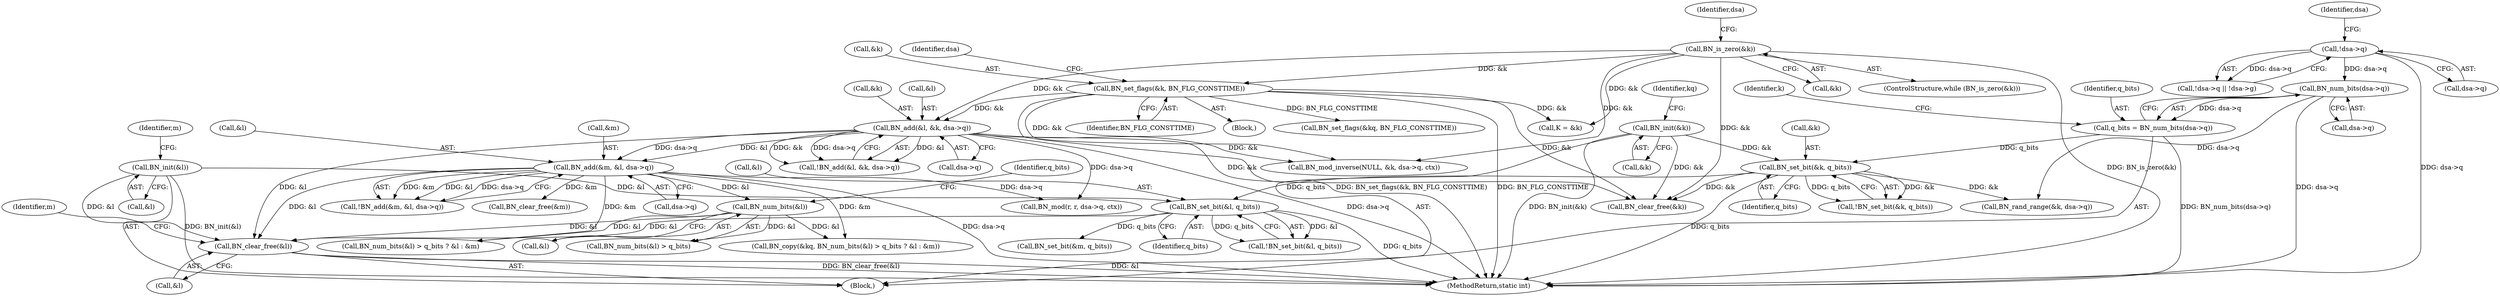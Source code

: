 digraph "0_openssl_43e6a58d4991a451daf4891ff05a48735df871ac@API" {
"1000397" [label="(Call,BN_clear_free(&l))"];
"1000157" [label="(Call,BN_init(&l))"];
"1000280" [label="(Call,BN_add(&m, &l, dsa->q))"];
"1000270" [label="(Call,BN_add(&l, &k, dsa->q))"];
"1000222" [label="(Call,BN_is_zero(&k))"];
"1000234" [label="(Call,BN_set_flags(&k, BN_FLG_CONSTTIME))"];
"1000201" [label="(Call,BN_set_bit(&l, q_bits))"];
"1000195" [label="(Call,BN_set_bit(&k, q_bits))"];
"1000151" [label="(Call,BN_init(&k))"];
"1000186" [label="(Call,q_bits = BN_num_bits(dsa->q))"];
"1000188" [label="(Call,BN_num_bits(dsa->q))"];
"1000137" [label="(Call,!dsa->q)"];
"1000294" [label="(Call,BN_num_bits(&l))"];
"1000285" [label="(Call,dsa->q)"];
"1000402" [label="(Identifier,m)"];
"1000201" [label="(Call,BN_set_bit(&l, q_bits))"];
"1000331" [label="(Call,BN_mod_inverse(NULL, &k, dsa->q, ctx))"];
"1000273" [label="(Call,&k)"];
"1000200" [label="(Call,!BN_set_bit(&l, q_bits))"];
"1000279" [label="(Call,!BN_add(&m, &l, dsa->q))"];
"1000391" [label="(Call,BN_clear_free(&k))"];
"1000237" [label="(Identifier,BN_FLG_CONSTTIME)"];
"1000281" [label="(Call,&m)"];
"1000197" [label="(Identifier,k)"];
"1000222" [label="(Call,BN_is_zero(&k))"];
"1000223" [label="(Call,&k)"];
"1000138" [label="(Call,dsa->q)"];
"1000233" [label="(Block,)"];
"1000297" [label="(Identifier,q_bits)"];
"1000188" [label="(Call,BN_num_bits(dsa->q))"];
"1000206" [label="(Call,BN_set_bit(&m, q_bits))"];
"1000186" [label="(Call,q_bits = BN_num_bits(dsa->q))"];
"1000110" [label="(Block,)"];
"1000303" [label="(Call,BN_set_flags(&kq, BN_FLG_CONSTTIME))"];
"1000187" [label="(Identifier,q_bits)"];
"1000283" [label="(Call,&l)"];
"1000319" [label="(Call,BN_mod(r, r, dsa->q, ctx))"];
"1000204" [label="(Identifier,q_bits)"];
"1000295" [label="(Call,&l)"];
"1000271" [label="(Call,&l)"];
"1000202" [label="(Call,&l)"];
"1000214" [label="(Call,BN_rand_range(&k, dsa->q))"];
"1000158" [label="(Call,&l)"];
"1000151" [label="(Call,BN_init(&k))"];
"1000280" [label="(Call,BN_add(&m, &l, dsa->q))"];
"1000156" [label="(Identifier,kq)"];
"1000275" [label="(Call,dsa->q)"];
"1000162" [label="(Identifier,m)"];
"1000235" [label="(Call,&k)"];
"1000405" [label="(MethodReturn,static int)"];
"1000397" [label="(Call,BN_clear_free(&l))"];
"1000398" [label="(Call,&l)"];
"1000221" [label="(ControlStructure,while (BN_is_zero(&k)))"];
"1000229" [label="(Identifier,dsa)"];
"1000143" [label="(Identifier,dsa)"];
"1000293" [label="(Call,BN_num_bits(&l) > q_bits)"];
"1000400" [label="(Call,BN_clear_free(&m))"];
"1000292" [label="(Call,BN_num_bits(&l) > q_bits ? &l : &m)"];
"1000152" [label="(Call,&k)"];
"1000241" [label="(Identifier,dsa)"];
"1000269" [label="(Call,!BN_add(&l, &k, dsa->q))"];
"1000196" [label="(Call,&k)"];
"1000234" [label="(Call,BN_set_flags(&k, BN_FLG_CONSTTIME))"];
"1000157" [label="(Call,BN_init(&l))"];
"1000313" [label="(Call,K = &k)"];
"1000195" [label="(Call,BN_set_bit(&k, q_bits))"];
"1000294" [label="(Call,BN_num_bits(&l))"];
"1000289" [label="(Call,BN_copy(&kq, BN_num_bits(&l) > q_bits ? &l : &m))"];
"1000189" [label="(Call,dsa->q)"];
"1000194" [label="(Call,!BN_set_bit(&k, q_bits))"];
"1000198" [label="(Identifier,q_bits)"];
"1000137" [label="(Call,!dsa->q)"];
"1000136" [label="(Call,!dsa->q || !dsa->g)"];
"1000270" [label="(Call,BN_add(&l, &k, dsa->q))"];
"1000397" -> "1000110"  [label="AST: "];
"1000397" -> "1000398"  [label="CFG: "];
"1000398" -> "1000397"  [label="AST: "];
"1000402" -> "1000397"  [label="CFG: "];
"1000397" -> "1000405"  [label="DDG: BN_clear_free(&l)"];
"1000397" -> "1000405"  [label="DDG: &l"];
"1000157" -> "1000397"  [label="DDG: &l"];
"1000280" -> "1000397"  [label="DDG: &l"];
"1000270" -> "1000397"  [label="DDG: &l"];
"1000201" -> "1000397"  [label="DDG: &l"];
"1000294" -> "1000397"  [label="DDG: &l"];
"1000157" -> "1000110"  [label="AST: "];
"1000157" -> "1000158"  [label="CFG: "];
"1000158" -> "1000157"  [label="AST: "];
"1000162" -> "1000157"  [label="CFG: "];
"1000157" -> "1000405"  [label="DDG: BN_init(&l)"];
"1000157" -> "1000201"  [label="DDG: &l"];
"1000280" -> "1000279"  [label="AST: "];
"1000280" -> "1000285"  [label="CFG: "];
"1000281" -> "1000280"  [label="AST: "];
"1000283" -> "1000280"  [label="AST: "];
"1000285" -> "1000280"  [label="AST: "];
"1000279" -> "1000280"  [label="CFG: "];
"1000280" -> "1000405"  [label="DDG: dsa->q"];
"1000280" -> "1000279"  [label="DDG: &m"];
"1000280" -> "1000279"  [label="DDG: &l"];
"1000280" -> "1000279"  [label="DDG: dsa->q"];
"1000270" -> "1000280"  [label="DDG: &l"];
"1000270" -> "1000280"  [label="DDG: dsa->q"];
"1000280" -> "1000289"  [label="DDG: &m"];
"1000280" -> "1000294"  [label="DDG: &l"];
"1000280" -> "1000292"  [label="DDG: &m"];
"1000280" -> "1000319"  [label="DDG: dsa->q"];
"1000280" -> "1000400"  [label="DDG: &m"];
"1000270" -> "1000269"  [label="AST: "];
"1000270" -> "1000275"  [label="CFG: "];
"1000271" -> "1000270"  [label="AST: "];
"1000273" -> "1000270"  [label="AST: "];
"1000275" -> "1000270"  [label="AST: "];
"1000269" -> "1000270"  [label="CFG: "];
"1000270" -> "1000405"  [label="DDG: dsa->q"];
"1000270" -> "1000269"  [label="DDG: &l"];
"1000270" -> "1000269"  [label="DDG: &k"];
"1000270" -> "1000269"  [label="DDG: dsa->q"];
"1000222" -> "1000270"  [label="DDG: &k"];
"1000234" -> "1000270"  [label="DDG: &k"];
"1000270" -> "1000319"  [label="DDG: dsa->q"];
"1000270" -> "1000331"  [label="DDG: &k"];
"1000270" -> "1000391"  [label="DDG: &k"];
"1000222" -> "1000221"  [label="AST: "];
"1000222" -> "1000223"  [label="CFG: "];
"1000223" -> "1000222"  [label="AST: "];
"1000229" -> "1000222"  [label="CFG: "];
"1000222" -> "1000405"  [label="DDG: BN_is_zero(&k)"];
"1000222" -> "1000234"  [label="DDG: &k"];
"1000222" -> "1000313"  [label="DDG: &k"];
"1000222" -> "1000331"  [label="DDG: &k"];
"1000222" -> "1000391"  [label="DDG: &k"];
"1000234" -> "1000233"  [label="AST: "];
"1000234" -> "1000237"  [label="CFG: "];
"1000235" -> "1000234"  [label="AST: "];
"1000237" -> "1000234"  [label="AST: "];
"1000241" -> "1000234"  [label="CFG: "];
"1000234" -> "1000405"  [label="DDG: BN_FLG_CONSTTIME"];
"1000234" -> "1000405"  [label="DDG: BN_set_flags(&k, BN_FLG_CONSTTIME)"];
"1000234" -> "1000303"  [label="DDG: BN_FLG_CONSTTIME"];
"1000234" -> "1000313"  [label="DDG: &k"];
"1000234" -> "1000331"  [label="DDG: &k"];
"1000234" -> "1000391"  [label="DDG: &k"];
"1000201" -> "1000200"  [label="AST: "];
"1000201" -> "1000204"  [label="CFG: "];
"1000202" -> "1000201"  [label="AST: "];
"1000204" -> "1000201"  [label="AST: "];
"1000200" -> "1000201"  [label="CFG: "];
"1000201" -> "1000405"  [label="DDG: q_bits"];
"1000201" -> "1000200"  [label="DDG: &l"];
"1000201" -> "1000200"  [label="DDG: q_bits"];
"1000195" -> "1000201"  [label="DDG: q_bits"];
"1000201" -> "1000206"  [label="DDG: q_bits"];
"1000195" -> "1000194"  [label="AST: "];
"1000195" -> "1000198"  [label="CFG: "];
"1000196" -> "1000195"  [label="AST: "];
"1000198" -> "1000195"  [label="AST: "];
"1000194" -> "1000195"  [label="CFG: "];
"1000195" -> "1000405"  [label="DDG: q_bits"];
"1000195" -> "1000194"  [label="DDG: &k"];
"1000195" -> "1000194"  [label="DDG: q_bits"];
"1000151" -> "1000195"  [label="DDG: &k"];
"1000186" -> "1000195"  [label="DDG: q_bits"];
"1000195" -> "1000214"  [label="DDG: &k"];
"1000195" -> "1000391"  [label="DDG: &k"];
"1000151" -> "1000110"  [label="AST: "];
"1000151" -> "1000152"  [label="CFG: "];
"1000152" -> "1000151"  [label="AST: "];
"1000156" -> "1000151"  [label="CFG: "];
"1000151" -> "1000405"  [label="DDG: BN_init(&k)"];
"1000151" -> "1000391"  [label="DDG: &k"];
"1000186" -> "1000110"  [label="AST: "];
"1000186" -> "1000188"  [label="CFG: "];
"1000187" -> "1000186"  [label="AST: "];
"1000188" -> "1000186"  [label="AST: "];
"1000197" -> "1000186"  [label="CFG: "];
"1000186" -> "1000405"  [label="DDG: BN_num_bits(dsa->q)"];
"1000188" -> "1000186"  [label="DDG: dsa->q"];
"1000188" -> "1000189"  [label="CFG: "];
"1000189" -> "1000188"  [label="AST: "];
"1000188" -> "1000405"  [label="DDG: dsa->q"];
"1000137" -> "1000188"  [label="DDG: dsa->q"];
"1000188" -> "1000214"  [label="DDG: dsa->q"];
"1000137" -> "1000136"  [label="AST: "];
"1000137" -> "1000138"  [label="CFG: "];
"1000138" -> "1000137"  [label="AST: "];
"1000143" -> "1000137"  [label="CFG: "];
"1000136" -> "1000137"  [label="CFG: "];
"1000137" -> "1000405"  [label="DDG: dsa->q"];
"1000137" -> "1000136"  [label="DDG: dsa->q"];
"1000294" -> "1000293"  [label="AST: "];
"1000294" -> "1000295"  [label="CFG: "];
"1000295" -> "1000294"  [label="AST: "];
"1000297" -> "1000294"  [label="CFG: "];
"1000294" -> "1000289"  [label="DDG: &l"];
"1000294" -> "1000293"  [label="DDG: &l"];
"1000294" -> "1000292"  [label="DDG: &l"];
}
